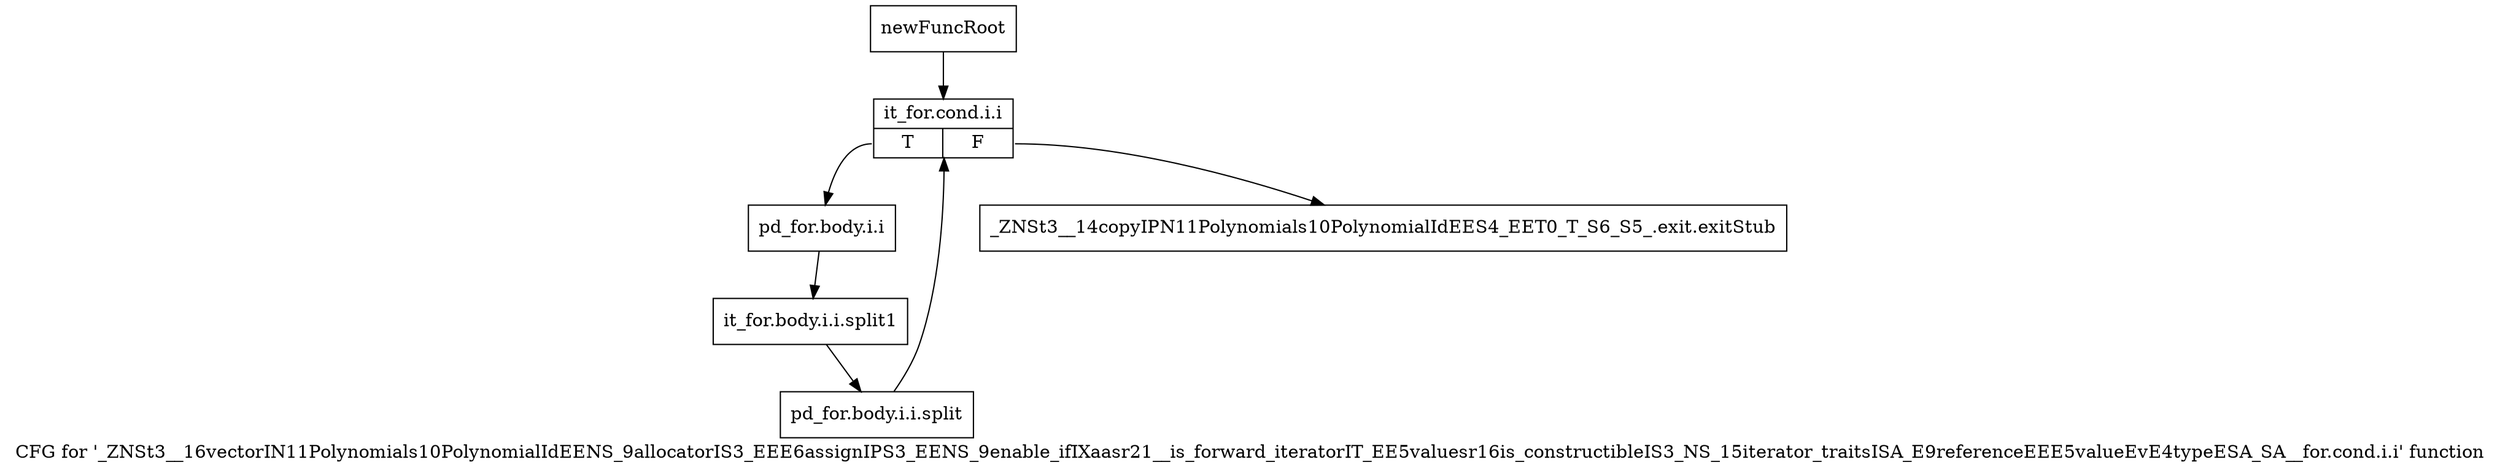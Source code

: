 digraph "CFG for '_ZNSt3__16vectorIN11Polynomials10PolynomialIdEENS_9allocatorIS3_EEE6assignIPS3_EENS_9enable_ifIXaasr21__is_forward_iteratorIT_EE5valuesr16is_constructibleIS3_NS_15iterator_traitsISA_E9referenceEEE5valueEvE4typeESA_SA__for.cond.i.i' function" {
	label="CFG for '_ZNSt3__16vectorIN11Polynomials10PolynomialIdEENS_9allocatorIS3_EEE6assignIPS3_EENS_9enable_ifIXaasr21__is_forward_iteratorIT_EE5valuesr16is_constructibleIS3_NS_15iterator_traitsISA_E9referenceEEE5valueEvE4typeESA_SA__for.cond.i.i' function";

	Node0x9146610 [shape=record,label="{newFuncRoot}"];
	Node0x9146610 -> Node0x91466b0;
	Node0x9146660 [shape=record,label="{_ZNSt3__14copyIPN11Polynomials10PolynomialIdEES4_EET0_T_S6_S5_.exit.exitStub}"];
	Node0x91466b0 [shape=record,label="{it_for.cond.i.i|{<s0>T|<s1>F}}"];
	Node0x91466b0:s0 -> Node0x9146700;
	Node0x91466b0:s1 -> Node0x9146660;
	Node0x9146700 [shape=record,label="{pd_for.body.i.i}"];
	Node0x9146700 -> Node0xc664630;
	Node0xc664630 [shape=record,label="{it_for.body.i.i.split1}"];
	Node0xc664630 -> Node0xc5e10a0;
	Node0xc5e10a0 [shape=record,label="{pd_for.body.i.i.split}"];
	Node0xc5e10a0 -> Node0x91466b0;
}
